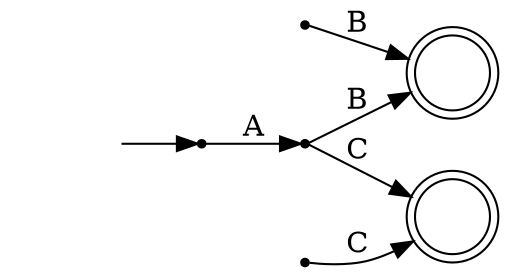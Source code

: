 digraph nfa {
rankdir = LR;
hidden [shape = plaintext, label = ""];
node [shape = doublecircle];
S4 [label = ""];
S6 [label = ""];
node [shape = point];
hidden -> S1;
S1 -> S2 [label = "A"];
S2 -> S4 [label = "B"];
S2 -> S6 [label = "C"];
S3 -> S4 [label = "B"];
S5 -> S6 [label = "C"];
}
